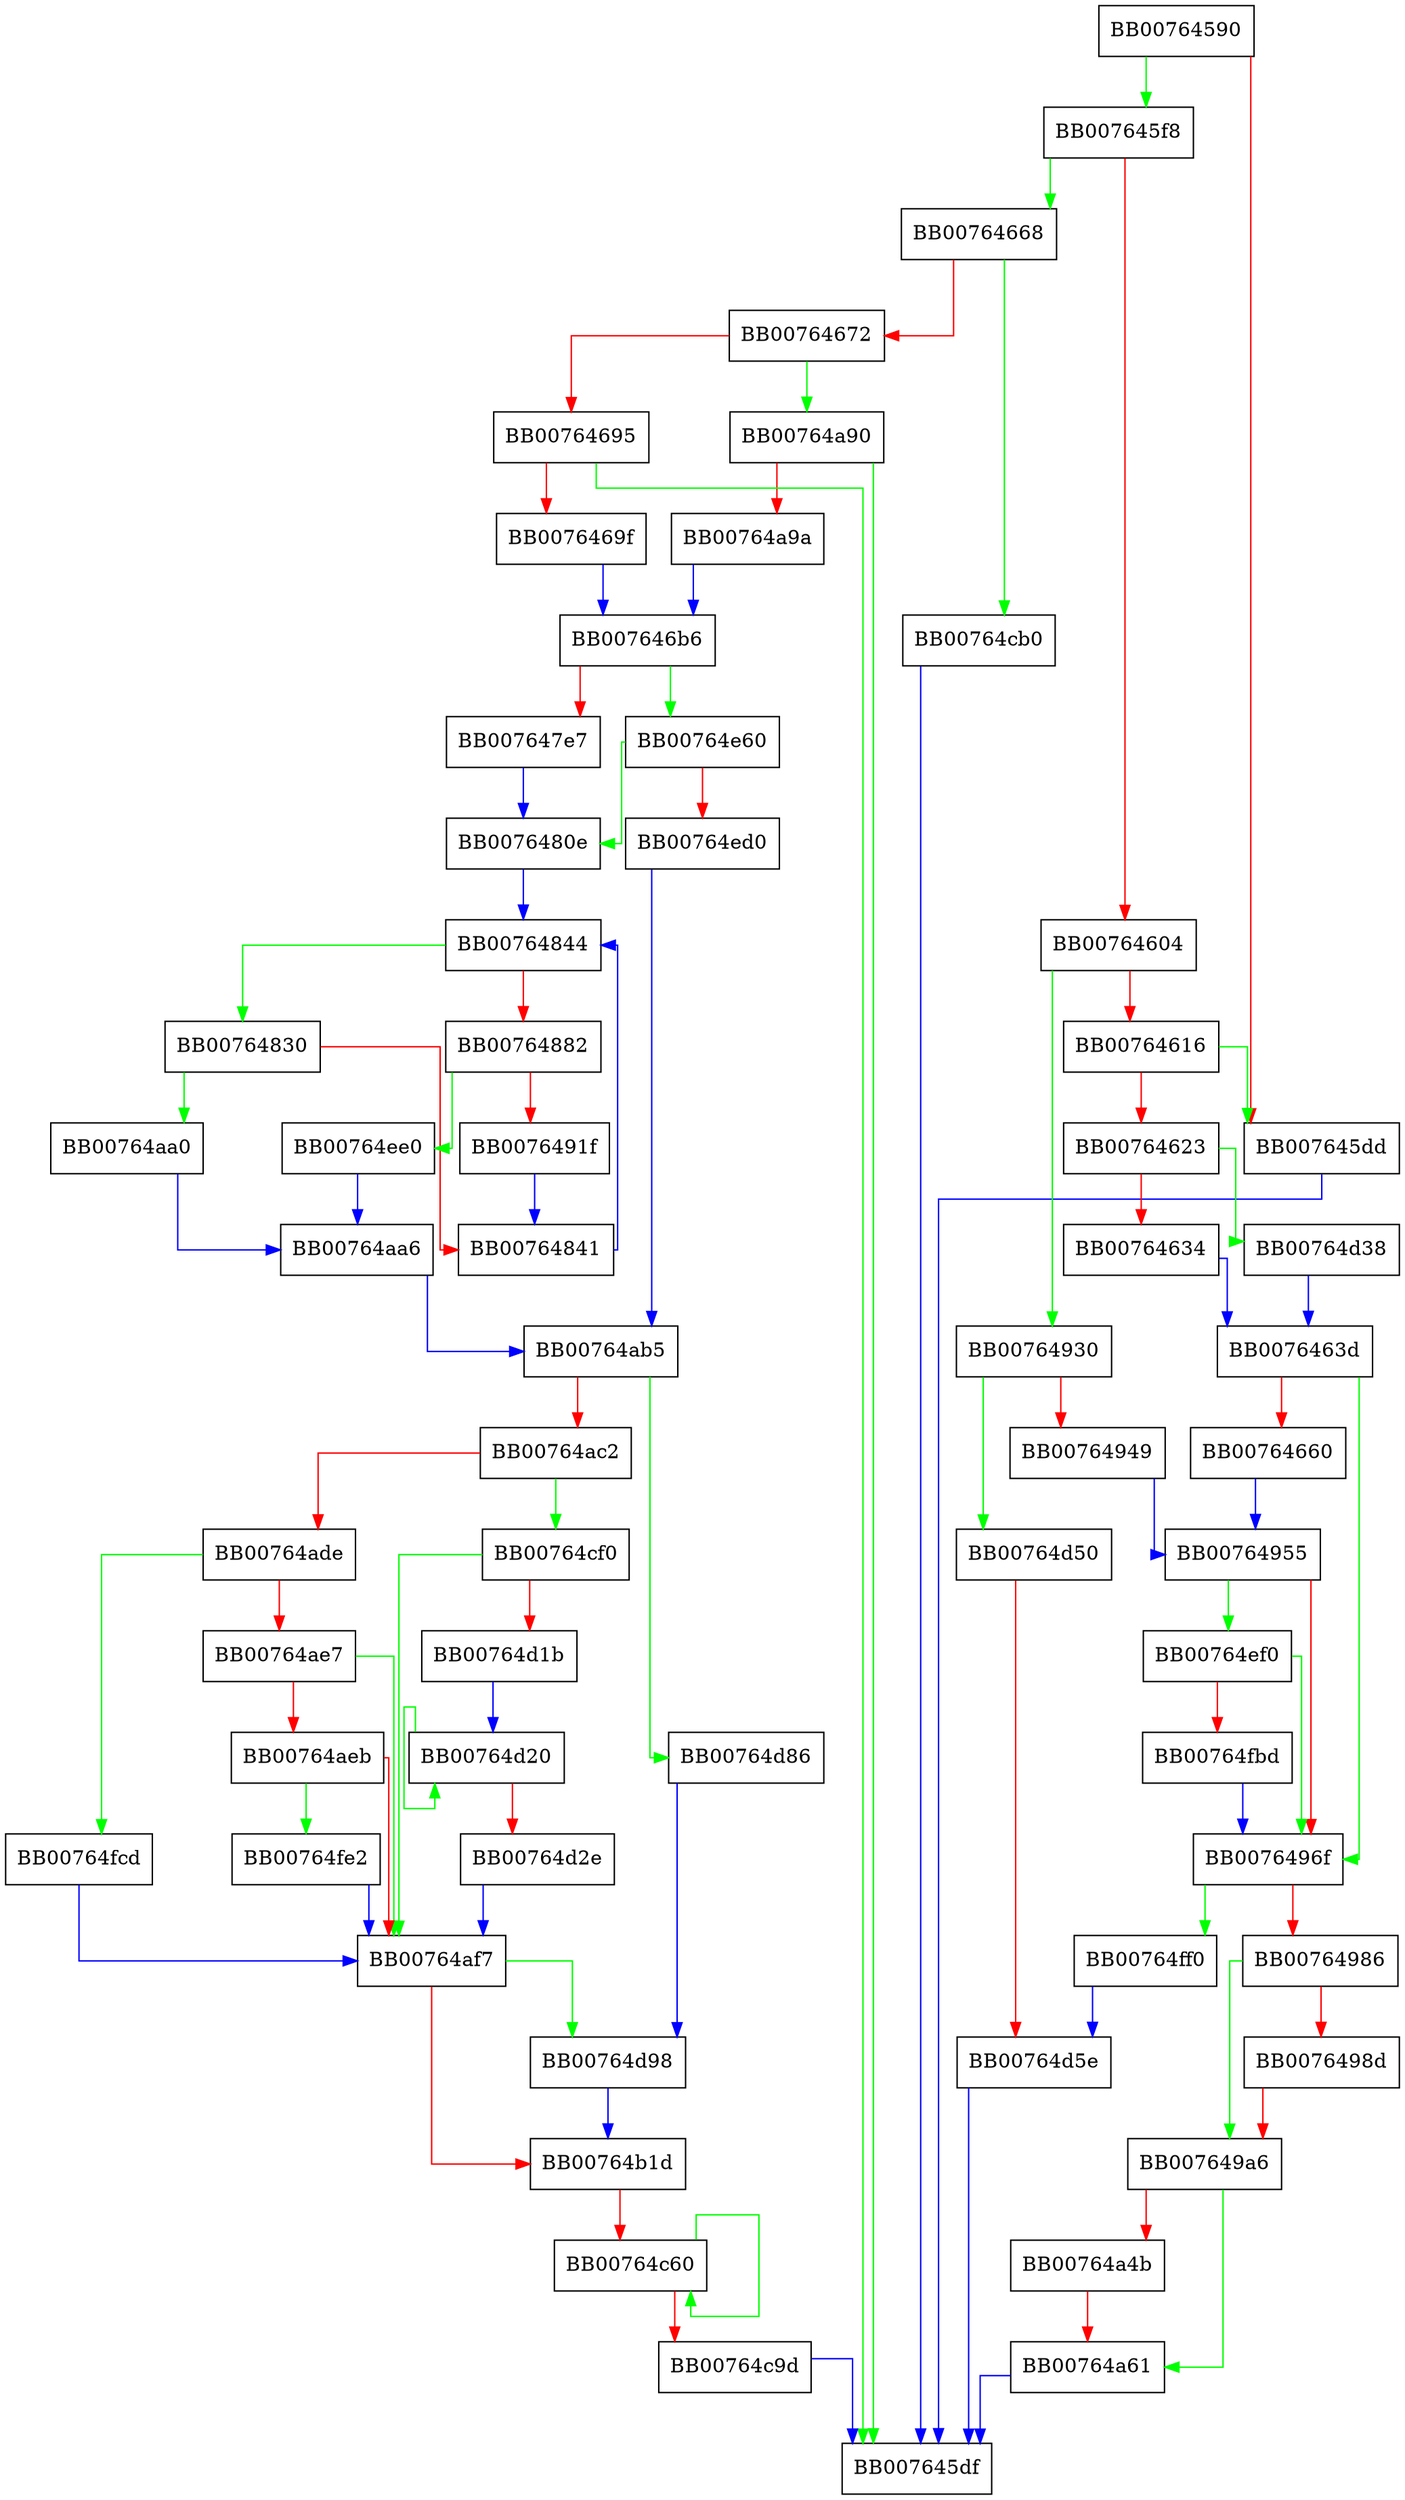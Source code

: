 digraph aesni_cbc_hmac_sha1_cipher {
  node [shape="box"];
  graph [splines=ortho];
  BB00764590 -> BB007645f8 [color="green"];
  BB00764590 -> BB007645dd [color="red"];
  BB007645dd -> BB007645df [color="blue"];
  BB007645f8 -> BB00764668 [color="green"];
  BB007645f8 -> BB00764604 [color="red"];
  BB00764604 -> BB00764930 [color="green"];
  BB00764604 -> BB00764616 [color="red"];
  BB00764616 -> BB007645dd [color="green"];
  BB00764616 -> BB00764623 [color="red"];
  BB00764623 -> BB00764d38 [color="green"];
  BB00764623 -> BB00764634 [color="red"];
  BB00764634 -> BB0076463d [color="blue"];
  BB0076463d -> BB0076496f [color="green"];
  BB0076463d -> BB00764660 [color="red"];
  BB00764660 -> BB00764955 [color="blue"];
  BB00764668 -> BB00764cb0 [color="green"];
  BB00764668 -> BB00764672 [color="red"];
  BB00764672 -> BB00764a90 [color="green"];
  BB00764672 -> BB00764695 [color="red"];
  BB00764695 -> BB007645df [color="green"];
  BB00764695 -> BB0076469f [color="red"];
  BB0076469f -> BB007646b6 [color="blue"];
  BB007646b6 -> BB00764e60 [color="green"];
  BB007646b6 -> BB007647e7 [color="red"];
  BB007647e7 -> BB0076480e [color="blue"];
  BB0076480e -> BB00764844 [color="blue"];
  BB00764830 -> BB00764aa0 [color="green"];
  BB00764830 -> BB00764841 [color="red"];
  BB00764841 -> BB00764844 [color="blue"];
  BB00764844 -> BB00764830 [color="green"];
  BB00764844 -> BB00764882 [color="red"];
  BB00764882 -> BB00764ee0 [color="green"];
  BB00764882 -> BB0076491f [color="red"];
  BB0076491f -> BB00764841 [color="blue"];
  BB00764930 -> BB00764d50 [color="green"];
  BB00764930 -> BB00764949 [color="red"];
  BB00764949 -> BB00764955 [color="blue"];
  BB00764955 -> BB00764ef0 [color="green"];
  BB00764955 -> BB0076496f [color="red"];
  BB0076496f -> BB00764ff0 [color="green"];
  BB0076496f -> BB00764986 [color="red"];
  BB00764986 -> BB007649a6 [color="green"];
  BB00764986 -> BB0076498d [color="red"];
  BB0076498d -> BB007649a6 [color="red"];
  BB007649a6 -> BB00764a61 [color="green"];
  BB007649a6 -> BB00764a4b [color="red"];
  BB00764a4b -> BB00764a61 [color="red"];
  BB00764a61 -> BB007645df [color="blue"];
  BB00764a90 -> BB007645df [color="green"];
  BB00764a90 -> BB00764a9a [color="red"];
  BB00764a9a -> BB007646b6 [color="blue"];
  BB00764aa0 -> BB00764aa6 [color="blue"];
  BB00764aa6 -> BB00764ab5 [color="blue"];
  BB00764ab5 -> BB00764d86 [color="green"];
  BB00764ab5 -> BB00764ac2 [color="red"];
  BB00764ac2 -> BB00764cf0 [color="green"];
  BB00764ac2 -> BB00764ade [color="red"];
  BB00764ade -> BB00764fcd [color="green"];
  BB00764ade -> BB00764ae7 [color="red"];
  BB00764ae7 -> BB00764af7 [color="green"];
  BB00764ae7 -> BB00764aeb [color="red"];
  BB00764aeb -> BB00764fe2 [color="green"];
  BB00764aeb -> BB00764af7 [color="red"];
  BB00764af7 -> BB00764d98 [color="green"];
  BB00764af7 -> BB00764b1d [color="red"];
  BB00764b1d -> BB00764c60 [color="red"];
  BB00764c60 -> BB00764c60 [color="green"];
  BB00764c60 -> BB00764c9d [color="red"];
  BB00764c9d -> BB007645df [color="blue"];
  BB00764cb0 -> BB007645df [color="blue"];
  BB00764cf0 -> BB00764af7 [color="green"];
  BB00764cf0 -> BB00764d1b [color="red"];
  BB00764d1b -> BB00764d20 [color="blue"];
  BB00764d20 -> BB00764d20 [color="green"];
  BB00764d20 -> BB00764d2e [color="red"];
  BB00764d2e -> BB00764af7 [color="blue"];
  BB00764d38 -> BB0076463d [color="blue"];
  BB00764d50 -> BB00764d5e [color="red"];
  BB00764d5e -> BB007645df [color="blue"];
  BB00764d86 -> BB00764d98 [color="blue"];
  BB00764d98 -> BB00764b1d [color="blue"];
  BB00764e60 -> BB0076480e [color="green"];
  BB00764e60 -> BB00764ed0 [color="red"];
  BB00764ed0 -> BB00764ab5 [color="blue"];
  BB00764ee0 -> BB00764aa6 [color="blue"];
  BB00764ef0 -> BB0076496f [color="green"];
  BB00764ef0 -> BB00764fbd [color="red"];
  BB00764fbd -> BB0076496f [color="blue"];
  BB00764fcd -> BB00764af7 [color="blue"];
  BB00764fe2 -> BB00764af7 [color="blue"];
  BB00764ff0 -> BB00764d5e [color="blue"];
}